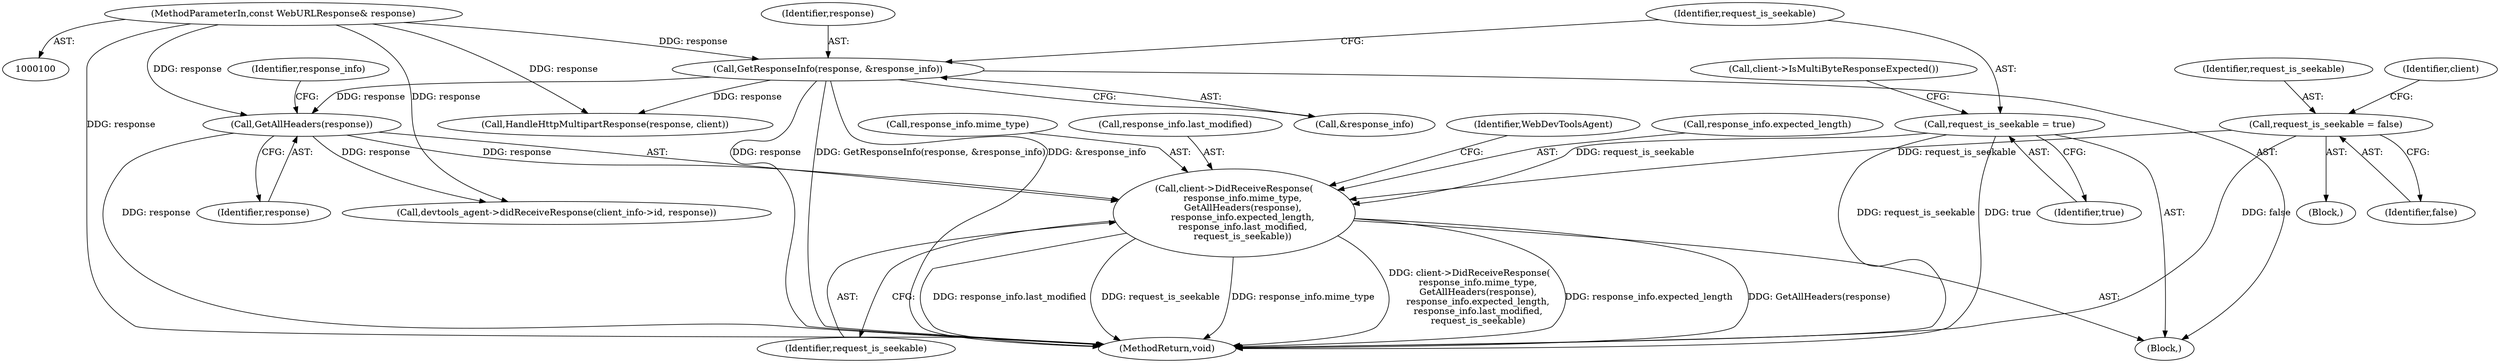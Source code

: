 digraph "0_Chrome_ea3d1d84be3d6f97bf50e76511c9e26af6895533_45@API" {
"1000207" [label="(Call,client->DidReceiveResponse(\n      response_info.mime_type,\n      GetAllHeaders(response),\n      response_info.expected_length,\n      response_info.last_modified,\n      request_is_seekable))"];
"1000211" [label="(Call,GetAllHeaders(response))"];
"1000122" [label="(Call,GetResponseInfo(response, &response_info))"];
"1000102" [label="(MethodParameterIn,const WebURLResponse& response)"];
"1000127" [label="(Call,request_is_seekable = true)"];
"1000155" [label="(Call,request_is_seekable = false)"];
"1000102" [label="(MethodParameterIn,const WebURLResponse& response)"];
"1000138" [label="(Call,HandleHttpMultipartResponse(response, client))"];
"1000219" [label="(Identifier,request_is_seekable)"];
"1000223" [label="(Identifier,WebDevToolsAgent)"];
"1000157" [label="(Identifier,false)"];
"1000127" [label="(Call,request_is_seekable = true)"];
"1000212" [label="(Identifier,response)"];
"1000124" [label="(Call,&response_info)"];
"1000213" [label="(Call,response_info.expected_length)"];
"1000207" [label="(Call,client->DidReceiveResponse(\n      response_info.mime_type,\n      GetAllHeaders(response),\n      response_info.expected_length,\n      response_info.last_modified,\n      request_is_seekable))"];
"1000123" [label="(Identifier,response)"];
"1000129" [label="(Identifier,true)"];
"1000208" [label="(Call,response_info.mime_type)"];
"1000147" [label="(Block,)"];
"1000156" [label="(Identifier,request_is_seekable)"];
"1000131" [label="(Call,client->IsMultiByteResponseExpected())"];
"1000211" [label="(Call,GetAllHeaders(response))"];
"1000272" [label="(MethodReturn,void)"];
"1000216" [label="(Call,response_info.last_modified)"];
"1000159" [label="(Identifier,client)"];
"1000128" [label="(Identifier,request_is_seekable)"];
"1000214" [label="(Identifier,response_info)"];
"1000234" [label="(Call,devtools_agent->didReceiveResponse(client_info->id, response))"];
"1000155" [label="(Call,request_is_seekable = false)"];
"1000122" [label="(Call,GetResponseInfo(response, &response_info))"];
"1000103" [label="(Block,)"];
"1000207" -> "1000103"  [label="AST: "];
"1000207" -> "1000219"  [label="CFG: "];
"1000208" -> "1000207"  [label="AST: "];
"1000211" -> "1000207"  [label="AST: "];
"1000213" -> "1000207"  [label="AST: "];
"1000216" -> "1000207"  [label="AST: "];
"1000219" -> "1000207"  [label="AST: "];
"1000223" -> "1000207"  [label="CFG: "];
"1000207" -> "1000272"  [label="DDG: response_info.last_modified"];
"1000207" -> "1000272"  [label="DDG: request_is_seekable"];
"1000207" -> "1000272"  [label="DDG: response_info.mime_type"];
"1000207" -> "1000272"  [label="DDG: client->DidReceiveResponse(\n      response_info.mime_type,\n      GetAllHeaders(response),\n      response_info.expected_length,\n      response_info.last_modified,\n      request_is_seekable)"];
"1000207" -> "1000272"  [label="DDG: response_info.expected_length"];
"1000207" -> "1000272"  [label="DDG: GetAllHeaders(response)"];
"1000211" -> "1000207"  [label="DDG: response"];
"1000127" -> "1000207"  [label="DDG: request_is_seekable"];
"1000155" -> "1000207"  [label="DDG: request_is_seekable"];
"1000211" -> "1000212"  [label="CFG: "];
"1000212" -> "1000211"  [label="AST: "];
"1000214" -> "1000211"  [label="CFG: "];
"1000211" -> "1000272"  [label="DDG: response"];
"1000122" -> "1000211"  [label="DDG: response"];
"1000102" -> "1000211"  [label="DDG: response"];
"1000211" -> "1000234"  [label="DDG: response"];
"1000122" -> "1000103"  [label="AST: "];
"1000122" -> "1000124"  [label="CFG: "];
"1000123" -> "1000122"  [label="AST: "];
"1000124" -> "1000122"  [label="AST: "];
"1000128" -> "1000122"  [label="CFG: "];
"1000122" -> "1000272"  [label="DDG: response"];
"1000122" -> "1000272"  [label="DDG: GetResponseInfo(response, &response_info)"];
"1000122" -> "1000272"  [label="DDG: &response_info"];
"1000102" -> "1000122"  [label="DDG: response"];
"1000122" -> "1000138"  [label="DDG: response"];
"1000102" -> "1000100"  [label="AST: "];
"1000102" -> "1000272"  [label="DDG: response"];
"1000102" -> "1000138"  [label="DDG: response"];
"1000102" -> "1000234"  [label="DDG: response"];
"1000127" -> "1000103"  [label="AST: "];
"1000127" -> "1000129"  [label="CFG: "];
"1000128" -> "1000127"  [label="AST: "];
"1000129" -> "1000127"  [label="AST: "];
"1000131" -> "1000127"  [label="CFG: "];
"1000127" -> "1000272"  [label="DDG: true"];
"1000127" -> "1000272"  [label="DDG: request_is_seekable"];
"1000155" -> "1000147"  [label="AST: "];
"1000155" -> "1000157"  [label="CFG: "];
"1000156" -> "1000155"  [label="AST: "];
"1000157" -> "1000155"  [label="AST: "];
"1000159" -> "1000155"  [label="CFG: "];
"1000155" -> "1000272"  [label="DDG: false"];
}

